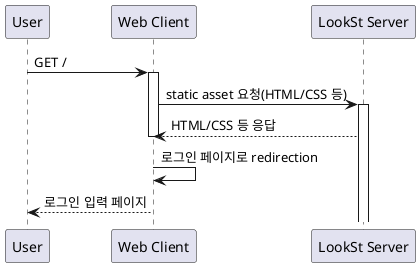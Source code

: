 @startuml
participant User
participant "Web Client" as C
participant "LookSt Server" as S


User -> C: GET / 
activate C
C -> S: static asset 요청(HTML/CSS 등)
activate S
S --> C: HTML/CSS 등 응답
deactivate C
C -> C: 로그인 페이지로 redirection
C --> User: 로그인 입력 페이지
deactivate C


@enduml